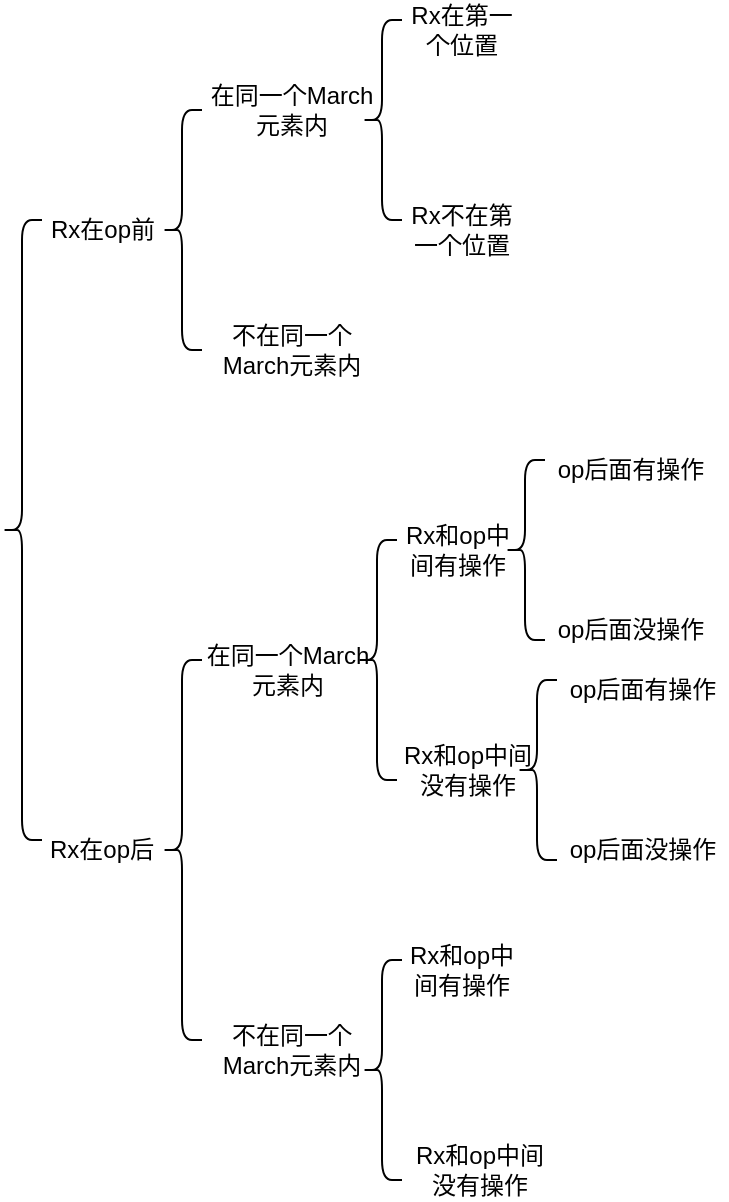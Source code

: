 <mxfile version="20.8.20" type="github">
  <diagram name="第 1 页" id="7BWOVIeHfHWRDhxYybXX">
    <mxGraphModel dx="1434" dy="796" grid="1" gridSize="10" guides="1" tooltips="1" connect="1" arrows="1" fold="1" page="1" pageScale="1" pageWidth="827" pageHeight="1169" math="0" shadow="0">
      <root>
        <mxCell id="0" />
        <mxCell id="1" parent="0" />
        <mxCell id="fFmbdHrcv6SZb14ruAzG-1" value="" style="shape=curlyBracket;whiteSpace=wrap;html=1;rounded=1;labelPosition=left;verticalLabelPosition=middle;align=right;verticalAlign=middle;" vertex="1" parent="1">
          <mxGeometry x="140" y="120" width="20" height="310" as="geometry" />
        </mxCell>
        <mxCell id="fFmbdHrcv6SZb14ruAzG-2" value="Rx在op前" style="text;html=1;align=center;verticalAlign=middle;resizable=0;points=[];autosize=1;strokeColor=none;fillColor=none;" vertex="1" parent="1">
          <mxGeometry x="150" y="110" width="80" height="30" as="geometry" />
        </mxCell>
        <mxCell id="fFmbdHrcv6SZb14ruAzG-3" value="Rx在op后" style="text;html=1;strokeColor=none;fillColor=none;align=center;verticalAlign=middle;whiteSpace=wrap;rounded=0;" vertex="1" parent="1">
          <mxGeometry x="160" y="420" width="60" height="30" as="geometry" />
        </mxCell>
        <mxCell id="fFmbdHrcv6SZb14ruAzG-4" value="" style="shape=curlyBracket;whiteSpace=wrap;html=1;rounded=1;labelPosition=left;verticalLabelPosition=middle;align=right;verticalAlign=middle;" vertex="1" parent="1">
          <mxGeometry x="220" y="65" width="20" height="120" as="geometry" />
        </mxCell>
        <mxCell id="fFmbdHrcv6SZb14ruAzG-5" value="在同一个March元素内" style="text;html=1;strokeColor=none;fillColor=none;align=center;verticalAlign=middle;whiteSpace=wrap;rounded=0;" vertex="1" parent="1">
          <mxGeometry x="240" y="50" width="90" height="30" as="geometry" />
        </mxCell>
        <mxCell id="fFmbdHrcv6SZb14ruAzG-6" value="不在同一个March元素内" style="text;html=1;strokeColor=none;fillColor=none;align=center;verticalAlign=middle;whiteSpace=wrap;rounded=0;" vertex="1" parent="1">
          <mxGeometry x="240" y="170" width="90" height="30" as="geometry" />
        </mxCell>
        <mxCell id="fFmbdHrcv6SZb14ruAzG-13" value="" style="shape=curlyBracket;whiteSpace=wrap;html=1;rounded=1;labelPosition=left;verticalLabelPosition=middle;align=right;verticalAlign=middle;size=0.5;" vertex="1" parent="1">
          <mxGeometry x="220" y="340" width="20" height="190" as="geometry" />
        </mxCell>
        <mxCell id="fFmbdHrcv6SZb14ruAzG-14" value="在同一个March元素内" style="text;html=1;strokeColor=none;fillColor=none;align=center;verticalAlign=middle;whiteSpace=wrap;rounded=0;" vertex="1" parent="1">
          <mxGeometry x="237.5" y="330" width="90" height="30" as="geometry" />
        </mxCell>
        <mxCell id="fFmbdHrcv6SZb14ruAzG-15" value="不在同一个March元素内" style="text;html=1;strokeColor=none;fillColor=none;align=center;verticalAlign=middle;whiteSpace=wrap;rounded=0;" vertex="1" parent="1">
          <mxGeometry x="240" y="520" width="90" height="30" as="geometry" />
        </mxCell>
        <mxCell id="fFmbdHrcv6SZb14ruAzG-16" value="" style="shape=curlyBracket;whiteSpace=wrap;html=1;rounded=1;labelPosition=left;verticalLabelPosition=middle;align=right;verticalAlign=middle;" vertex="1" parent="1">
          <mxGeometry x="320" y="20" width="20" height="100" as="geometry" />
        </mxCell>
        <mxCell id="fFmbdHrcv6SZb14ruAzG-17" value="" style="shape=curlyBracket;whiteSpace=wrap;html=1;rounded=1;labelPosition=left;verticalLabelPosition=middle;align=right;verticalAlign=middle;" vertex="1" parent="1">
          <mxGeometry x="317.5" y="280" width="20" height="120" as="geometry" />
        </mxCell>
        <mxCell id="fFmbdHrcv6SZb14ruAzG-18" value="" style="shape=curlyBracket;whiteSpace=wrap;html=1;rounded=1;labelPosition=left;verticalLabelPosition=middle;align=right;verticalAlign=middle;size=0.5;" vertex="1" parent="1">
          <mxGeometry x="320" y="490" width="20" height="110" as="geometry" />
        </mxCell>
        <mxCell id="fFmbdHrcv6SZb14ruAzG-19" value="Rx在第一个位置" style="text;html=1;strokeColor=none;fillColor=none;align=center;verticalAlign=middle;whiteSpace=wrap;rounded=0;" vertex="1" parent="1">
          <mxGeometry x="340" y="10" width="60" height="30" as="geometry" />
        </mxCell>
        <mxCell id="fFmbdHrcv6SZb14ruAzG-20" value="Rx不在第一个位置" style="text;html=1;strokeColor=none;fillColor=none;align=center;verticalAlign=middle;whiteSpace=wrap;rounded=0;" vertex="1" parent="1">
          <mxGeometry x="340" y="110" width="60" height="30" as="geometry" />
        </mxCell>
        <mxCell id="fFmbdHrcv6SZb14ruAzG-21" value="Rx和op中间有操作" style="text;html=1;strokeColor=none;fillColor=none;align=center;verticalAlign=middle;whiteSpace=wrap;rounded=0;" vertex="1" parent="1">
          <mxGeometry x="337.5" y="270" width="60" height="30" as="geometry" />
        </mxCell>
        <mxCell id="fFmbdHrcv6SZb14ruAzG-23" value="Rx和op中间没有操作" style="text;html=1;strokeColor=none;fillColor=none;align=center;verticalAlign=middle;whiteSpace=wrap;rounded=0;" vertex="1" parent="1">
          <mxGeometry x="337.5" y="380" width="70" height="30" as="geometry" />
        </mxCell>
        <mxCell id="fFmbdHrcv6SZb14ruAzG-24" value="Rx和op中间有操作" style="text;html=1;strokeColor=none;fillColor=none;align=center;verticalAlign=middle;whiteSpace=wrap;rounded=0;" vertex="1" parent="1">
          <mxGeometry x="340" y="480" width="60" height="30" as="geometry" />
        </mxCell>
        <mxCell id="fFmbdHrcv6SZb14ruAzG-25" value="Rx和op中间没有操作" style="text;html=1;strokeColor=none;fillColor=none;align=center;verticalAlign=middle;whiteSpace=wrap;rounded=0;" vertex="1" parent="1">
          <mxGeometry x="344" y="580" width="70" height="30" as="geometry" />
        </mxCell>
        <mxCell id="fFmbdHrcv6SZb14ruAzG-26" value="" style="shape=curlyBracket;whiteSpace=wrap;html=1;rounded=1;labelPosition=left;verticalLabelPosition=middle;align=right;verticalAlign=middle;" vertex="1" parent="1">
          <mxGeometry x="391.5" y="240" width="20" height="90" as="geometry" />
        </mxCell>
        <mxCell id="fFmbdHrcv6SZb14ruAzG-27" value="op后面有操作" style="text;html=1;strokeColor=none;fillColor=none;align=center;verticalAlign=middle;whiteSpace=wrap;rounded=0;" vertex="1" parent="1">
          <mxGeometry x="411.5" y="230" width="85" height="30" as="geometry" />
        </mxCell>
        <mxCell id="fFmbdHrcv6SZb14ruAzG-28" value="op后面没操作" style="text;html=1;strokeColor=none;fillColor=none;align=center;verticalAlign=middle;whiteSpace=wrap;rounded=0;" vertex="1" parent="1">
          <mxGeometry x="411.5" y="310" width="85" height="30" as="geometry" />
        </mxCell>
        <mxCell id="fFmbdHrcv6SZb14ruAzG-29" value="" style="shape=curlyBracket;whiteSpace=wrap;html=1;rounded=1;labelPosition=left;verticalLabelPosition=middle;align=right;verticalAlign=middle;" vertex="1" parent="1">
          <mxGeometry x="397.5" y="350" width="20" height="90" as="geometry" />
        </mxCell>
        <mxCell id="fFmbdHrcv6SZb14ruAzG-30" value="op后面有操作" style="text;html=1;strokeColor=none;fillColor=none;align=center;verticalAlign=middle;whiteSpace=wrap;rounded=0;" vertex="1" parent="1">
          <mxGeometry x="417.5" y="340" width="85" height="30" as="geometry" />
        </mxCell>
        <mxCell id="fFmbdHrcv6SZb14ruAzG-31" value="op后面没操作" style="text;html=1;strokeColor=none;fillColor=none;align=center;verticalAlign=middle;whiteSpace=wrap;rounded=0;" vertex="1" parent="1">
          <mxGeometry x="417.5" y="420" width="85" height="30" as="geometry" />
        </mxCell>
      </root>
    </mxGraphModel>
  </diagram>
</mxfile>
